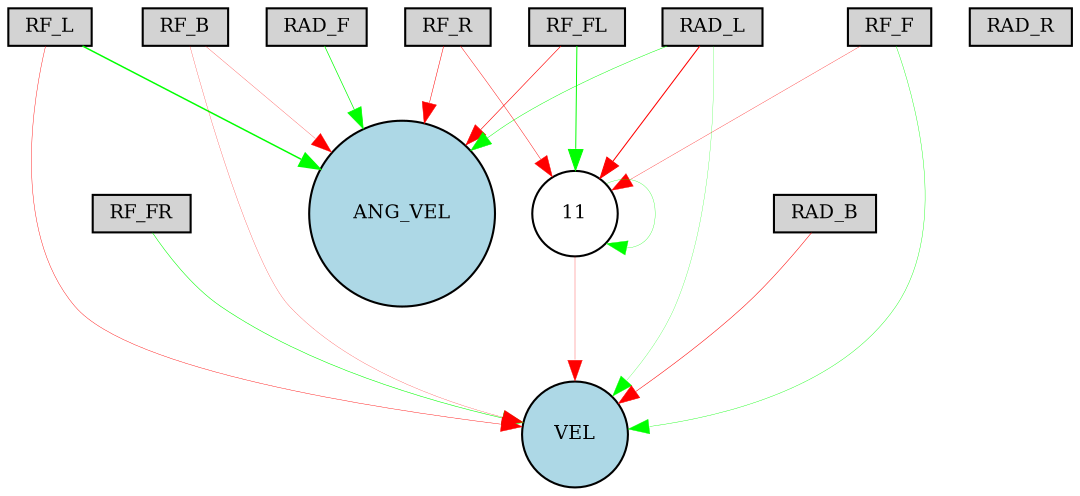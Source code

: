digraph {
	node [fontsize=9 height=0.2 shape=circle width=0.2]
	RF_R [fillcolor=lightgray shape=box style=filled]
	RF_FR [fillcolor=lightgray shape=box style=filled]
	RF_F [fillcolor=lightgray shape=box style=filled]
	RF_FL [fillcolor=lightgray shape=box style=filled]
	RF_L [fillcolor=lightgray shape=box style=filled]
	RF_B [fillcolor=lightgray shape=box style=filled]
	RAD_F [fillcolor=lightgray shape=box style=filled]
	RAD_L [fillcolor=lightgray shape=box style=filled]
	RAD_B [fillcolor=lightgray shape=box style=filled]
	RAD_R [fillcolor=lightgray shape=box style=filled]
	ANG_VEL [fillcolor=lightblue style=filled]
	VEL [fillcolor=lightblue style=filled]
	11 [fillcolor=white style=filled]
	RF_FL -> 11 [color=green penwidth=0.46946082393517696 style=solid]
	RF_B -> VEL [color=red penwidth=0.11461057536639792 style=solid]
	RF_F -> VEL [color=green penwidth=0.1870188475099499 style=solid]
	RAD_L -> ANG_VEL [color=green penwidth=0.2212384312940494 style=solid]
	RAD_L -> 11 [color=red penwidth=0.4995167359438324 style=solid]
	RAD_F -> ANG_VEL [color=green penwidth=0.3386617855458093 style=solid]
	RF_L -> ANG_VEL [color=green penwidth=0.7105481967064506 style=solid]
	RF_FL -> ANG_VEL [color=red penwidth=0.3001599857109746 style=solid]
	RF_FR -> VEL [color=green penwidth=0.2633175105889676 style=solid]
	RF_L -> VEL [color=red penwidth=0.19730793793568047 style=solid]
	RAD_B -> VEL [color=red penwidth=0.25388213402934656 style=solid]
	RF_B -> ANG_VEL [color=red penwidth=0.12040134837021399 style=solid]
	RF_R -> 11 [color=red penwidth=0.2114474128310741 style=solid]
	RF_F -> 11 [color=red penwidth=0.1513307333165228 style=solid]
	11 -> 11 [color=green penwidth=0.142057513505443 style=solid]
	RF_R -> ANG_VEL [color=red penwidth=0.24333115486004558 style=solid]
	11 -> VEL [color=red penwidth=0.14423458062290015 style=solid]
	RAD_L -> VEL [color=green penwidth=0.11723892572562891 style=solid]
}
